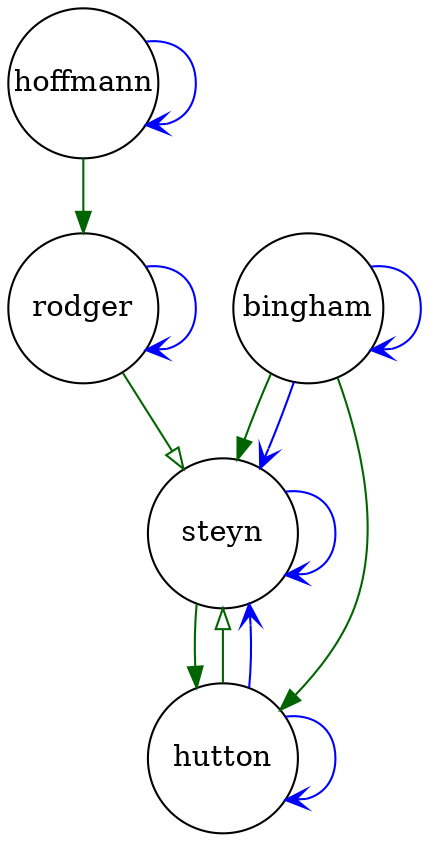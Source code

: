 digraph case52 { 
 K=0.6 
 "bingham" -> { "steyn" } [color="darkgreen", arrowhead="normal", penwidth=1, href="#5"]; 
 "bingham" -> { "hutton" } [color="darkgreen", arrowhead="normal", penwidth=1, href="#5"]; 
 "bingham" -> { "bingham" } [color="blue", arrowhead="vee", penwidth=1, href="#5"]; 
 "bingham" -> { "steyn" } [color="blue", arrowhead="vee", penwidth=1, href="#5"]; 
 "steyn" -> { "hutton" } [color="darkgreen", arrowhead="normal", penwidth=1, href="#231"]; 
 "steyn" -> { "steyn" } [color="blue", arrowhead="vee", penwidth=1, href="#231"]; 
 "hoffmann" -> { "rodger" } [color="darkgreen", arrowhead="normal", penwidth=1, href="#242"]; 
 "hoffmann" -> { "hoffmann" } [color="blue", arrowhead="vee", penwidth=1, href="#242"]; 
 "hutton" -> { "steyn" } [color="darkgreen", arrowhead="onormal", penwidth=1, href="partagr_hutton_steyn"];
 "hutton" -> { "hutton" } [color="blue", arrowhead="vee", penwidth=1, href="#319"]; 
 "hutton" -> { "steyn" } [color="blue", arrowhead="vee", penwidth=1, href="#319"]; 
 "rodger" -> { "steyn" } [color="darkgreen", arrowhead="onormal", penwidth=1, href="partagr_rodger_steyn"];
 "rodger" -> { "rodger" } [color="blue", arrowhead="vee", penwidth=1, href="#377"]; 
 "bingham" [shape="circle", fixedsize="true", height=1, width=1, style="filled", fillcolor="white", href="#bingham"]; 
 "steyn" [shape="circle", fixedsize="true", height=1, width=1, style="filled", fillcolor="white", href="#steyn"]; 
 "hoffmann" [shape="circle", fixedsize="true", height=1, width=1, style="filled", fillcolor="white", href="#hoffmann"]; 
 "hutton" [shape="circle", fixedsize="true", height=1, width=1, style="filled", fillcolor="white", href="#hutton"]; 
 "rodger" [shape="circle", fixedsize="true", height=1, width=1, style="filled", fillcolor="white", href="#rodger"]; 

}
